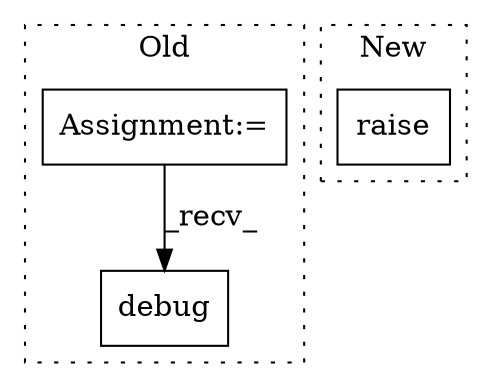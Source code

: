 digraph G {
subgraph cluster0 {
1 [label="debug" a="32" s="5780,5835" l="6,1" shape="box"];
3 [label="Assignment:=" a="7" s="5604" l="7" shape="box"];
label = "Old";
style="dotted";
}
subgraph cluster1 {
2 [label="raise" a="32" s="8512,8537" l="6,1" shape="box"];
label = "New";
style="dotted";
}
3 -> 1 [label="_recv_"];
}